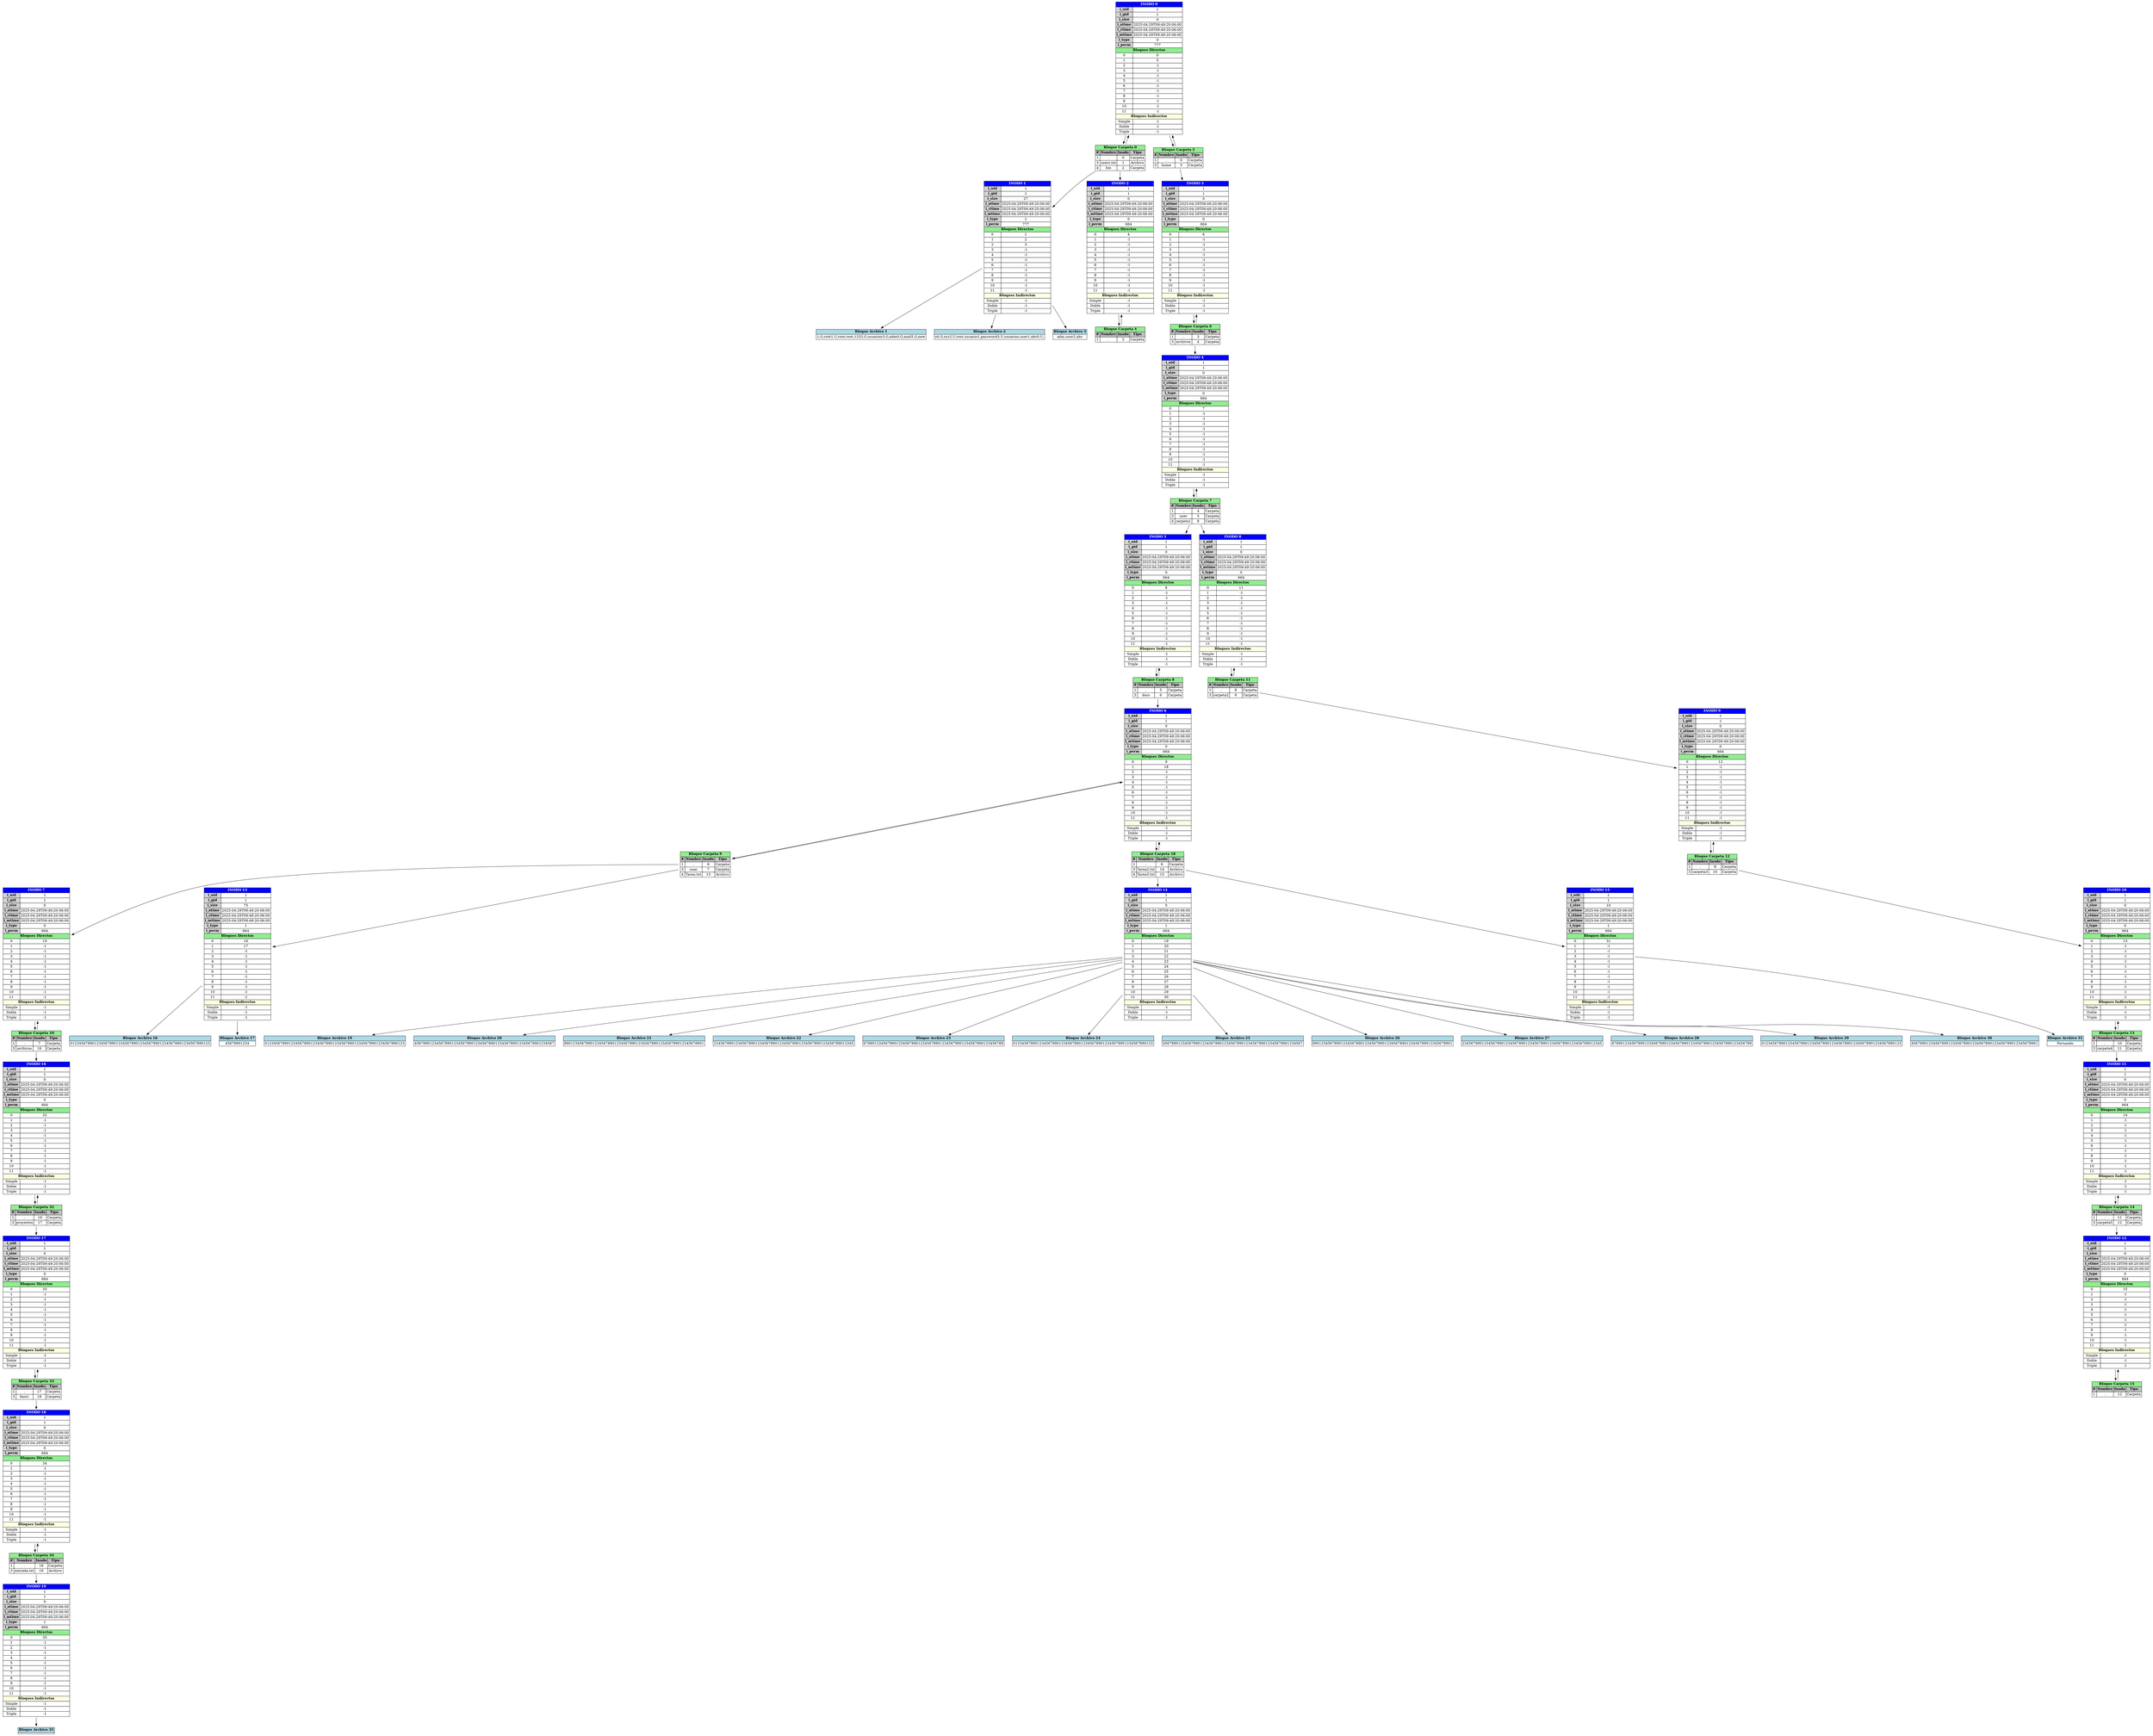 digraph G {
		rankdir=TB; // Top to bottom layout
		node [shape=plaintext]
	inode0 [label=<
		<table border="0" cellborder="1" cellspacing="0">
			<tr><td colspan="2" bgcolor="blue"><font color="white"><b>INODO 0</b></font></td></tr>
			<tr><td bgcolor="lightgray"><b>i_uid</b></td><td>1</td></tr>
			<tr><td bgcolor="lightgray"><b>i_gid</b></td><td>1</td></tr>
			<tr><td bgcolor="lightgray"><b>i_size</b></td><td>0</td></tr>
			<tr><td bgcolor="lightgray"><b>i_atime</b></td><td>2025-04-29T09:49:20-06:00</td></tr>
			<tr><td bgcolor="lightgray"><b>i_ctime</b></td><td>2025-04-29T09:49:20-06:00</td></tr>
			<tr><td bgcolor="lightgray"><b>i_mtime</b></td><td>2025-04-29T09:49:20-06:00</td></tr>
			<tr><td bgcolor="lightgray"><b>i_type</b></td><td>0</td></tr>
			<tr><td bgcolor="lightgray"><b>i_perm</b></td><td>777</td></tr>
			<tr><td colspan="2" bgcolor="lightgreen"><b>Bloques Directos</b></td></tr>
	<tr><td>0</td><td>0</td></tr><tr><td>1</td><td>5</td></tr><tr><td>2</td><td>-1</td></tr><tr><td>3</td><td>-1</td></tr><tr><td>4</td><td>-1</td></tr><tr><td>5</td><td>-1</td></tr><tr><td>6</td><td>-1</td></tr><tr><td>7</td><td>-1</td></tr><tr><td>8</td><td>-1</td></tr><tr><td>9</td><td>-1</td></tr><tr><td>10</td><td>-1</td></tr><tr><td>11</td><td>-1</td></tr>
			<tr><td colspan="2" bgcolor="lightyellow"><b>Bloques Indirectos</b></td></tr>
			<tr><td>Simple</td><td>-1</td></tr>
			<tr><td>Doble</td><td>-1</td></tr>
			<tr><td>Triple</td><td>-1</td></tr>
		</table>>];
	inode1 [label=<
		<table border="0" cellborder="1" cellspacing="0">
			<tr><td colspan="2" bgcolor="blue"><font color="white"><b>INODO 1</b></font></td></tr>
			<tr><td bgcolor="lightgray"><b>i_uid</b></td><td>1</td></tr>
			<tr><td bgcolor="lightgray"><b>i_gid</b></td><td>1</td></tr>
			<tr><td bgcolor="lightgray"><b>i_size</b></td><td>27</td></tr>
			<tr><td bgcolor="lightgray"><b>i_atime</b></td><td>2025-04-29T09:49:20-06:00</td></tr>
			<tr><td bgcolor="lightgray"><b>i_ctime</b></td><td>2025-04-29T09:49:20-06:00</td></tr>
			<tr><td bgcolor="lightgray"><b>i_mtime</b></td><td>2025-04-29T09:49:20-06:00</td></tr>
			<tr><td bgcolor="lightgray"><b>i_type</b></td><td>1</td></tr>
			<tr><td bgcolor="lightgray"><b>i_perm</b></td><td>777</td></tr>
			<tr><td colspan="2" bgcolor="lightgreen"><b>Bloques Directos</b></td></tr>
	<tr><td>0</td><td>1</td></tr><tr><td>1</td><td>2</td></tr><tr><td>2</td><td>3</td></tr><tr><td>3</td><td>-1</td></tr><tr><td>4</td><td>-1</td></tr><tr><td>5</td><td>-1</td></tr><tr><td>6</td><td>-1</td></tr><tr><td>7</td><td>-1</td></tr><tr><td>8</td><td>-1</td></tr><tr><td>9</td><td>-1</td></tr><tr><td>10</td><td>-1</td></tr><tr><td>11</td><td>-1</td></tr>
			<tr><td colspan="2" bgcolor="lightyellow"><b>Bloques Indirectos</b></td></tr>
			<tr><td>Simple</td><td>-1</td></tr>
			<tr><td>Doble</td><td>-1</td></tr>
			<tr><td>Triple</td><td>-1</td></tr>
		</table>>];
	block1 [label=<
				<table border="0" cellborder="1" cellspacing="0">
					<tr><td bgcolor="lightblue"><b>Bloque Archivo 1</b></td></tr>
					<tr><td>1,G,root
1,U,root,root,123
2,G,usuarios
3,G,adm
0,G,mail
5,G,new</td></tr>
				</table>>];
			block2 [label=<
				<table border="0" cellborder="1" cellspacing="0">
					<tr><td bgcolor="lightblue"><b>Bloque Archivo 2</b></td></tr>
					<tr><td>s
6,G,sys
2,U,root,usuario1,password
3,U,usuarios,user1,abc
0,U,</td></tr>
				</table>>];
			block3 [label=<
				<table border="0" cellborder="1" cellspacing="0">
					<tr><td bgcolor="lightblue"><b>Bloque Archivo 3</b></td></tr>
					<tr><td>adm,user2,abc
</td></tr>
				</table>>];
			inode2 [label=<
		<table border="0" cellborder="1" cellspacing="0">
			<tr><td colspan="2" bgcolor="blue"><font color="white"><b>INODO 2</b></font></td></tr>
			<tr><td bgcolor="lightgray"><b>i_uid</b></td><td>1</td></tr>
			<tr><td bgcolor="lightgray"><b>i_gid</b></td><td>1</td></tr>
			<tr><td bgcolor="lightgray"><b>i_size</b></td><td>0</td></tr>
			<tr><td bgcolor="lightgray"><b>i_atime</b></td><td>2025-04-29T09:49:20-06:00</td></tr>
			<tr><td bgcolor="lightgray"><b>i_ctime</b></td><td>2025-04-29T09:49:20-06:00</td></tr>
			<tr><td bgcolor="lightgray"><b>i_mtime</b></td><td>2025-04-29T09:49:20-06:00</td></tr>
			<tr><td bgcolor="lightgray"><b>i_type</b></td><td>0</td></tr>
			<tr><td bgcolor="lightgray"><b>i_perm</b></td><td>664</td></tr>
			<tr><td colspan="2" bgcolor="lightgreen"><b>Bloques Directos</b></td></tr>
	<tr><td>0</td><td>4</td></tr><tr><td>1</td><td>-1</td></tr><tr><td>2</td><td>-1</td></tr><tr><td>3</td><td>-1</td></tr><tr><td>4</td><td>-1</td></tr><tr><td>5</td><td>-1</td></tr><tr><td>6</td><td>-1</td></tr><tr><td>7</td><td>-1</td></tr><tr><td>8</td><td>-1</td></tr><tr><td>9</td><td>-1</td></tr><tr><td>10</td><td>-1</td></tr><tr><td>11</td><td>-1</td></tr>
			<tr><td colspan="2" bgcolor="lightyellow"><b>Bloques Indirectos</b></td></tr>
			<tr><td>Simple</td><td>-1</td></tr>
			<tr><td>Doble</td><td>-1</td></tr>
			<tr><td>Triple</td><td>-1</td></tr>
		</table>>];
	block4 [label=<
				<table border="0" cellborder="1" cellspacing="0">
					<tr><td colspan="4" bgcolor="lightgreen"><b>Bloque Carpeta 4</b></td></tr>
					<tr>
						<td bgcolor="gray"><b>#</b></td>
						<td bgcolor="gray"><b>Nombre</b></td>
						<td bgcolor="gray"><b>Inodo</b></td>
						<td bgcolor="gray"><b>Tipo</b></td>
					</tr>
				
					<tr>
						<td>1</td>
						<td>.</td>
						<td>2</td>
						<td>Carpeta</td>
					</tr></table>>];
inode3 [label=<
		<table border="0" cellborder="1" cellspacing="0">
			<tr><td colspan="2" bgcolor="blue"><font color="white"><b>INODO 3</b></font></td></tr>
			<tr><td bgcolor="lightgray"><b>i_uid</b></td><td>1</td></tr>
			<tr><td bgcolor="lightgray"><b>i_gid</b></td><td>1</td></tr>
			<tr><td bgcolor="lightgray"><b>i_size</b></td><td>0</td></tr>
			<tr><td bgcolor="lightgray"><b>i_atime</b></td><td>2025-04-29T09:49:20-06:00</td></tr>
			<tr><td bgcolor="lightgray"><b>i_ctime</b></td><td>2025-04-29T09:49:20-06:00</td></tr>
			<tr><td bgcolor="lightgray"><b>i_mtime</b></td><td>2025-04-29T09:49:20-06:00</td></tr>
			<tr><td bgcolor="lightgray"><b>i_type</b></td><td>0</td></tr>
			<tr><td bgcolor="lightgray"><b>i_perm</b></td><td>664</td></tr>
			<tr><td colspan="2" bgcolor="lightgreen"><b>Bloques Directos</b></td></tr>
	<tr><td>0</td><td>6</td></tr><tr><td>1</td><td>-1</td></tr><tr><td>2</td><td>-1</td></tr><tr><td>3</td><td>-1</td></tr><tr><td>4</td><td>-1</td></tr><tr><td>5</td><td>-1</td></tr><tr><td>6</td><td>-1</td></tr><tr><td>7</td><td>-1</td></tr><tr><td>8</td><td>-1</td></tr><tr><td>9</td><td>-1</td></tr><tr><td>10</td><td>-1</td></tr><tr><td>11</td><td>-1</td></tr>
			<tr><td colspan="2" bgcolor="lightyellow"><b>Bloques Indirectos</b></td></tr>
			<tr><td>Simple</td><td>-1</td></tr>
			<tr><td>Doble</td><td>-1</td></tr>
			<tr><td>Triple</td><td>-1</td></tr>
		</table>>];
	inode4 [label=<
		<table border="0" cellborder="1" cellspacing="0">
			<tr><td colspan="2" bgcolor="blue"><font color="white"><b>INODO 4</b></font></td></tr>
			<tr><td bgcolor="lightgray"><b>i_uid</b></td><td>1</td></tr>
			<tr><td bgcolor="lightgray"><b>i_gid</b></td><td>1</td></tr>
			<tr><td bgcolor="lightgray"><b>i_size</b></td><td>0</td></tr>
			<tr><td bgcolor="lightgray"><b>i_atime</b></td><td>2025-04-29T09:49:20-06:00</td></tr>
			<tr><td bgcolor="lightgray"><b>i_ctime</b></td><td>2025-04-29T09:49:20-06:00</td></tr>
			<tr><td bgcolor="lightgray"><b>i_mtime</b></td><td>2025-04-29T09:49:20-06:00</td></tr>
			<tr><td bgcolor="lightgray"><b>i_type</b></td><td>0</td></tr>
			<tr><td bgcolor="lightgray"><b>i_perm</b></td><td>664</td></tr>
			<tr><td colspan="2" bgcolor="lightgreen"><b>Bloques Directos</b></td></tr>
	<tr><td>0</td><td>7</td></tr><tr><td>1</td><td>-1</td></tr><tr><td>2</td><td>-1</td></tr><tr><td>3</td><td>-1</td></tr><tr><td>4</td><td>-1</td></tr><tr><td>5</td><td>-1</td></tr><tr><td>6</td><td>-1</td></tr><tr><td>7</td><td>-1</td></tr><tr><td>8</td><td>-1</td></tr><tr><td>9</td><td>-1</td></tr><tr><td>10</td><td>-1</td></tr><tr><td>11</td><td>-1</td></tr>
			<tr><td colspan="2" bgcolor="lightyellow"><b>Bloques Indirectos</b></td></tr>
			<tr><td>Simple</td><td>-1</td></tr>
			<tr><td>Doble</td><td>-1</td></tr>
			<tr><td>Triple</td><td>-1</td></tr>
		</table>>];
	inode5 [label=<
		<table border="0" cellborder="1" cellspacing="0">
			<tr><td colspan="2" bgcolor="blue"><font color="white"><b>INODO 5</b></font></td></tr>
			<tr><td bgcolor="lightgray"><b>i_uid</b></td><td>1</td></tr>
			<tr><td bgcolor="lightgray"><b>i_gid</b></td><td>1</td></tr>
			<tr><td bgcolor="lightgray"><b>i_size</b></td><td>0</td></tr>
			<tr><td bgcolor="lightgray"><b>i_atime</b></td><td>2025-04-29T09:49:20-06:00</td></tr>
			<tr><td bgcolor="lightgray"><b>i_ctime</b></td><td>2025-04-29T09:49:20-06:00</td></tr>
			<tr><td bgcolor="lightgray"><b>i_mtime</b></td><td>2025-04-29T09:49:20-06:00</td></tr>
			<tr><td bgcolor="lightgray"><b>i_type</b></td><td>0</td></tr>
			<tr><td bgcolor="lightgray"><b>i_perm</b></td><td>664</td></tr>
			<tr><td colspan="2" bgcolor="lightgreen"><b>Bloques Directos</b></td></tr>
	<tr><td>0</td><td>8</td></tr><tr><td>1</td><td>-1</td></tr><tr><td>2</td><td>-1</td></tr><tr><td>3</td><td>-1</td></tr><tr><td>4</td><td>-1</td></tr><tr><td>5</td><td>-1</td></tr><tr><td>6</td><td>-1</td></tr><tr><td>7</td><td>-1</td></tr><tr><td>8</td><td>-1</td></tr><tr><td>9</td><td>-1</td></tr><tr><td>10</td><td>-1</td></tr><tr><td>11</td><td>-1</td></tr>
			<tr><td colspan="2" bgcolor="lightyellow"><b>Bloques Indirectos</b></td></tr>
			<tr><td>Simple</td><td>-1</td></tr>
			<tr><td>Doble</td><td>-1</td></tr>
			<tr><td>Triple</td><td>-1</td></tr>
		</table>>];
	inode6 [label=<
		<table border="0" cellborder="1" cellspacing="0">
			<tr><td colspan="2" bgcolor="blue"><font color="white"><b>INODO 6</b></font></td></tr>
			<tr><td bgcolor="lightgray"><b>i_uid</b></td><td>1</td></tr>
			<tr><td bgcolor="lightgray"><b>i_gid</b></td><td>1</td></tr>
			<tr><td bgcolor="lightgray"><b>i_size</b></td><td>0</td></tr>
			<tr><td bgcolor="lightgray"><b>i_atime</b></td><td>2025-04-29T09:49:20-06:00</td></tr>
			<tr><td bgcolor="lightgray"><b>i_ctime</b></td><td>2025-04-29T09:49:20-06:00</td></tr>
			<tr><td bgcolor="lightgray"><b>i_mtime</b></td><td>2025-04-29T09:49:20-06:00</td></tr>
			<tr><td bgcolor="lightgray"><b>i_type</b></td><td>0</td></tr>
			<tr><td bgcolor="lightgray"><b>i_perm</b></td><td>664</td></tr>
			<tr><td colspan="2" bgcolor="lightgreen"><b>Bloques Directos</b></td></tr>
	<tr><td>0</td><td>9</td></tr><tr><td>1</td><td>18</td></tr><tr><td>2</td><td>-1</td></tr><tr><td>3</td><td>-1</td></tr><tr><td>4</td><td>-1</td></tr><tr><td>5</td><td>-1</td></tr><tr><td>6</td><td>-1</td></tr><tr><td>7</td><td>-1</td></tr><tr><td>8</td><td>-1</td></tr><tr><td>9</td><td>-1</td></tr><tr><td>10</td><td>-1</td></tr><tr><td>11</td><td>-1</td></tr>
			<tr><td colspan="2" bgcolor="lightyellow"><b>Bloques Indirectos</b></td></tr>
			<tr><td>Simple</td><td>-1</td></tr>
			<tr><td>Doble</td><td>-1</td></tr>
			<tr><td>Triple</td><td>-1</td></tr>
		</table>>];
	inode7 [label=<
		<table border="0" cellborder="1" cellspacing="0">
			<tr><td colspan="2" bgcolor="blue"><font color="white"><b>INODO 7</b></font></td></tr>
			<tr><td bgcolor="lightgray"><b>i_uid</b></td><td>1</td></tr>
			<tr><td bgcolor="lightgray"><b>i_gid</b></td><td>1</td></tr>
			<tr><td bgcolor="lightgray"><b>i_size</b></td><td>0</td></tr>
			<tr><td bgcolor="lightgray"><b>i_atime</b></td><td>2025-04-29T09:49:20-06:00</td></tr>
			<tr><td bgcolor="lightgray"><b>i_ctime</b></td><td>2025-04-29T09:49:20-06:00</td></tr>
			<tr><td bgcolor="lightgray"><b>i_mtime</b></td><td>2025-04-29T09:49:20-06:00</td></tr>
			<tr><td bgcolor="lightgray"><b>i_type</b></td><td>0</td></tr>
			<tr><td bgcolor="lightgray"><b>i_perm</b></td><td>664</td></tr>
			<tr><td colspan="2" bgcolor="lightgreen"><b>Bloques Directos</b></td></tr>
	<tr><td>0</td><td>10</td></tr><tr><td>1</td><td>-1</td></tr><tr><td>2</td><td>-1</td></tr><tr><td>3</td><td>-1</td></tr><tr><td>4</td><td>-1</td></tr><tr><td>5</td><td>-1</td></tr><tr><td>6</td><td>-1</td></tr><tr><td>7</td><td>-1</td></tr><tr><td>8</td><td>-1</td></tr><tr><td>9</td><td>-1</td></tr><tr><td>10</td><td>-1</td></tr><tr><td>11</td><td>-1</td></tr>
			<tr><td colspan="2" bgcolor="lightyellow"><b>Bloques Indirectos</b></td></tr>
			<tr><td>Simple</td><td>-1</td></tr>
			<tr><td>Doble</td><td>-1</td></tr>
			<tr><td>Triple</td><td>-1</td></tr>
		</table>>];
	inode16 [label=<
		<table border="0" cellborder="1" cellspacing="0">
			<tr><td colspan="2" bgcolor="blue"><font color="white"><b>INODO 16</b></font></td></tr>
			<tr><td bgcolor="lightgray"><b>i_uid</b></td><td>1</td></tr>
			<tr><td bgcolor="lightgray"><b>i_gid</b></td><td>1</td></tr>
			<tr><td bgcolor="lightgray"><b>i_size</b></td><td>0</td></tr>
			<tr><td bgcolor="lightgray"><b>i_atime</b></td><td>2025-04-29T09:49:20-06:00</td></tr>
			<tr><td bgcolor="lightgray"><b>i_ctime</b></td><td>2025-04-29T09:49:20-06:00</td></tr>
			<tr><td bgcolor="lightgray"><b>i_mtime</b></td><td>2025-04-29T09:49:20-06:00</td></tr>
			<tr><td bgcolor="lightgray"><b>i_type</b></td><td>0</td></tr>
			<tr><td bgcolor="lightgray"><b>i_perm</b></td><td>664</td></tr>
			<tr><td colspan="2" bgcolor="lightgreen"><b>Bloques Directos</b></td></tr>
	<tr><td>0</td><td>32</td></tr><tr><td>1</td><td>-1</td></tr><tr><td>2</td><td>-1</td></tr><tr><td>3</td><td>-1</td></tr><tr><td>4</td><td>-1</td></tr><tr><td>5</td><td>-1</td></tr><tr><td>6</td><td>-1</td></tr><tr><td>7</td><td>-1</td></tr><tr><td>8</td><td>-1</td></tr><tr><td>9</td><td>-1</td></tr><tr><td>10</td><td>-1</td></tr><tr><td>11</td><td>-1</td></tr>
			<tr><td colspan="2" bgcolor="lightyellow"><b>Bloques Indirectos</b></td></tr>
			<tr><td>Simple</td><td>-1</td></tr>
			<tr><td>Doble</td><td>-1</td></tr>
			<tr><td>Triple</td><td>-1</td></tr>
		</table>>];
	inode17 [label=<
		<table border="0" cellborder="1" cellspacing="0">
			<tr><td colspan="2" bgcolor="blue"><font color="white"><b>INODO 17</b></font></td></tr>
			<tr><td bgcolor="lightgray"><b>i_uid</b></td><td>1</td></tr>
			<tr><td bgcolor="lightgray"><b>i_gid</b></td><td>1</td></tr>
			<tr><td bgcolor="lightgray"><b>i_size</b></td><td>0</td></tr>
			<tr><td bgcolor="lightgray"><b>i_atime</b></td><td>2025-04-29T09:49:20-06:00</td></tr>
			<tr><td bgcolor="lightgray"><b>i_ctime</b></td><td>2025-04-29T09:49:20-06:00</td></tr>
			<tr><td bgcolor="lightgray"><b>i_mtime</b></td><td>2025-04-29T09:49:20-06:00</td></tr>
			<tr><td bgcolor="lightgray"><b>i_type</b></td><td>0</td></tr>
			<tr><td bgcolor="lightgray"><b>i_perm</b></td><td>664</td></tr>
			<tr><td colspan="2" bgcolor="lightgreen"><b>Bloques Directos</b></td></tr>
	<tr><td>0</td><td>33</td></tr><tr><td>1</td><td>-1</td></tr><tr><td>2</td><td>-1</td></tr><tr><td>3</td><td>-1</td></tr><tr><td>4</td><td>-1</td></tr><tr><td>5</td><td>-1</td></tr><tr><td>6</td><td>-1</td></tr><tr><td>7</td><td>-1</td></tr><tr><td>8</td><td>-1</td></tr><tr><td>9</td><td>-1</td></tr><tr><td>10</td><td>-1</td></tr><tr><td>11</td><td>-1</td></tr>
			<tr><td colspan="2" bgcolor="lightyellow"><b>Bloques Indirectos</b></td></tr>
			<tr><td>Simple</td><td>-1</td></tr>
			<tr><td>Doble</td><td>-1</td></tr>
			<tr><td>Triple</td><td>-1</td></tr>
		</table>>];
	inode18 [label=<
		<table border="0" cellborder="1" cellspacing="0">
			<tr><td colspan="2" bgcolor="blue"><font color="white"><b>INODO 18</b></font></td></tr>
			<tr><td bgcolor="lightgray"><b>i_uid</b></td><td>1</td></tr>
			<tr><td bgcolor="lightgray"><b>i_gid</b></td><td>1</td></tr>
			<tr><td bgcolor="lightgray"><b>i_size</b></td><td>0</td></tr>
			<tr><td bgcolor="lightgray"><b>i_atime</b></td><td>2025-04-29T09:49:20-06:00</td></tr>
			<tr><td bgcolor="lightgray"><b>i_ctime</b></td><td>2025-04-29T09:49:20-06:00</td></tr>
			<tr><td bgcolor="lightgray"><b>i_mtime</b></td><td>2025-04-29T09:49:20-06:00</td></tr>
			<tr><td bgcolor="lightgray"><b>i_type</b></td><td>0</td></tr>
			<tr><td bgcolor="lightgray"><b>i_perm</b></td><td>664</td></tr>
			<tr><td colspan="2" bgcolor="lightgreen"><b>Bloques Directos</b></td></tr>
	<tr><td>0</td><td>34</td></tr><tr><td>1</td><td>-1</td></tr><tr><td>2</td><td>-1</td></tr><tr><td>3</td><td>-1</td></tr><tr><td>4</td><td>-1</td></tr><tr><td>5</td><td>-1</td></tr><tr><td>6</td><td>-1</td></tr><tr><td>7</td><td>-1</td></tr><tr><td>8</td><td>-1</td></tr><tr><td>9</td><td>-1</td></tr><tr><td>10</td><td>-1</td></tr><tr><td>11</td><td>-1</td></tr>
			<tr><td colspan="2" bgcolor="lightyellow"><b>Bloques Indirectos</b></td></tr>
			<tr><td>Simple</td><td>-1</td></tr>
			<tr><td>Doble</td><td>-1</td></tr>
			<tr><td>Triple</td><td>-1</td></tr>
		</table>>];
	inode19 [label=<
		<table border="0" cellborder="1" cellspacing="0">
			<tr><td colspan="2" bgcolor="blue"><font color="white"><b>INODO 19</b></font></td></tr>
			<tr><td bgcolor="lightgray"><b>i_uid</b></td><td>1</td></tr>
			<tr><td bgcolor="lightgray"><b>i_gid</b></td><td>1</td></tr>
			<tr><td bgcolor="lightgray"><b>i_size</b></td><td>0</td></tr>
			<tr><td bgcolor="lightgray"><b>i_atime</b></td><td>2025-04-29T09:49:20-06:00</td></tr>
			<tr><td bgcolor="lightgray"><b>i_ctime</b></td><td>2025-04-29T09:49:20-06:00</td></tr>
			<tr><td bgcolor="lightgray"><b>i_mtime</b></td><td>2025-04-29T09:49:20-06:00</td></tr>
			<tr><td bgcolor="lightgray"><b>i_type</b></td><td>1</td></tr>
			<tr><td bgcolor="lightgray"><b>i_perm</b></td><td>664</td></tr>
			<tr><td colspan="2" bgcolor="lightgreen"><b>Bloques Directos</b></td></tr>
	<tr><td>0</td><td>35</td></tr><tr><td>1</td><td>-1</td></tr><tr><td>2</td><td>-1</td></tr><tr><td>3</td><td>-1</td></tr><tr><td>4</td><td>-1</td></tr><tr><td>5</td><td>-1</td></tr><tr><td>6</td><td>-1</td></tr><tr><td>7</td><td>-1</td></tr><tr><td>8</td><td>-1</td></tr><tr><td>9</td><td>-1</td></tr><tr><td>10</td><td>-1</td></tr><tr><td>11</td><td>-1</td></tr>
			<tr><td colspan="2" bgcolor="lightyellow"><b>Bloques Indirectos</b></td></tr>
			<tr><td>Simple</td><td>-1</td></tr>
			<tr><td>Doble</td><td>-1</td></tr>
			<tr><td>Triple</td><td>-1</td></tr>
		</table>>];
	block35 [label=<
				<table border="0" cellborder="1" cellspacing="0">
					<tr><td bgcolor="lightblue"><b>Bloque Archivo 35</b></td></tr>
					<tr><td></td></tr>
				</table>>];
			block34 [label=<
				<table border="0" cellborder="1" cellspacing="0">
					<tr><td colspan="4" bgcolor="lightgreen"><b>Bloque Carpeta 34</b></td></tr>
					<tr>
						<td bgcolor="gray"><b>#</b></td>
						<td bgcolor="gray"><b>Nombre</b></td>
						<td bgcolor="gray"><b>Inodo</b></td>
						<td bgcolor="gray"><b>Tipo</b></td>
					</tr>
				
					<tr>
						<td>1</td>
						<td>.</td>
						<td>18</td>
						<td>Carpeta</td>
					</tr>
					<tr>
						<td>3</td>
						<td>entrada.txt</td>
						<td>19</td>
						<td>Archivo</td>
					</tr></table>>];
inode19 -> block35 [color=black];
block33 [label=<
				<table border="0" cellborder="1" cellspacing="0">
					<tr><td colspan="4" bgcolor="lightgreen"><b>Bloque Carpeta 33</b></td></tr>
					<tr>
						<td bgcolor="gray"><b>#</b></td>
						<td bgcolor="gray"><b>Nombre</b></td>
						<td bgcolor="gray"><b>Inodo</b></td>
						<td bgcolor="gray"><b>Tipo</b></td>
					</tr>
				
					<tr>
						<td>1</td>
						<td>.</td>
						<td>17</td>
						<td>Carpeta</td>
					</tr>
					<tr>
						<td>3</td>
						<td>fase1</td>
						<td>18</td>
						<td>Carpeta</td>
					</tr></table>>];
block34 -> inode18 [color=black];
block34 -> inode19 [color=black];
inode18 -> block34 [color=black];
block32 [label=<
				<table border="0" cellborder="1" cellspacing="0">
					<tr><td colspan="4" bgcolor="lightgreen"><b>Bloque Carpeta 32</b></td></tr>
					<tr>
						<td bgcolor="gray"><b>#</b></td>
						<td bgcolor="gray"><b>Nombre</b></td>
						<td bgcolor="gray"><b>Inodo</b></td>
						<td bgcolor="gray"><b>Tipo</b></td>
					</tr>
				
					<tr>
						<td>1</td>
						<td>.</td>
						<td>16</td>
						<td>Carpeta</td>
					</tr>
					<tr>
						<td>3</td>
						<td>proyectos</td>
						<td>17</td>
						<td>Carpeta</td>
					</tr></table>>];
block33 -> inode17 [color=black];
block33 -> inode18 [color=black];
inode17 -> block33 [color=black];
block10 [label=<
				<table border="0" cellborder="1" cellspacing="0">
					<tr><td colspan="4" bgcolor="lightgreen"><b>Bloque Carpeta 10</b></td></tr>
					<tr>
						<td bgcolor="gray"><b>#</b></td>
						<td bgcolor="gray"><b>Nombre</b></td>
						<td bgcolor="gray"><b>Inodo</b></td>
						<td bgcolor="gray"><b>Tipo</b></td>
					</tr>
				
					<tr>
						<td>1</td>
						<td>.</td>
						<td>7</td>
						<td>Carpeta</td>
					</tr>
					<tr>
						<td>3</td>
						<td>archivos</td>
						<td>16</td>
						<td>Carpeta</td>
					</tr></table>>];
block32 -> inode16 [color=black];
block32 -> inode17 [color=black];
inode16 -> block32 [color=black];
inode13 [label=<
		<table border="0" cellborder="1" cellspacing="0">
			<tr><td colspan="2" bgcolor="blue"><font color="white"><b>INODO 13</b></font></td></tr>
			<tr><td bgcolor="lightgray"><b>i_uid</b></td><td>1</td></tr>
			<tr><td bgcolor="lightgray"><b>i_gid</b></td><td>1</td></tr>
			<tr><td bgcolor="lightgray"><b>i_size</b></td><td>75</td></tr>
			<tr><td bgcolor="lightgray"><b>i_atime</b></td><td>2025-04-29T09:49:20-06:00</td></tr>
			<tr><td bgcolor="lightgray"><b>i_ctime</b></td><td>2025-04-29T09:49:20-06:00</td></tr>
			<tr><td bgcolor="lightgray"><b>i_mtime</b></td><td>2025-04-29T09:49:20-06:00</td></tr>
			<tr><td bgcolor="lightgray"><b>i_type</b></td><td>1</td></tr>
			<tr><td bgcolor="lightgray"><b>i_perm</b></td><td>664</td></tr>
			<tr><td colspan="2" bgcolor="lightgreen"><b>Bloques Directos</b></td></tr>
	<tr><td>0</td><td>16</td></tr><tr><td>1</td><td>17</td></tr><tr><td>2</td><td>-1</td></tr><tr><td>3</td><td>-1</td></tr><tr><td>4</td><td>-1</td></tr><tr><td>5</td><td>-1</td></tr><tr><td>6</td><td>-1</td></tr><tr><td>7</td><td>-1</td></tr><tr><td>8</td><td>-1</td></tr><tr><td>9</td><td>-1</td></tr><tr><td>10</td><td>-1</td></tr><tr><td>11</td><td>-1</td></tr>
			<tr><td colspan="2" bgcolor="lightyellow"><b>Bloques Indirectos</b></td></tr>
			<tr><td>Simple</td><td>-1</td></tr>
			<tr><td>Doble</td><td>-1</td></tr>
			<tr><td>Triple</td><td>-1</td></tr>
		</table>>];
	block16 [label=<
				<table border="0" cellborder="1" cellspacing="0">
					<tr><td bgcolor="lightblue"><b>Bloque Archivo 16</b></td></tr>
					<tr><td>0123456789012345678901234567890123456789012345678901234567890123</td></tr>
				</table>>];
			block17 [label=<
				<table border="0" cellborder="1" cellspacing="0">
					<tr><td bgcolor="lightblue"><b>Bloque Archivo 17</b></td></tr>
					<tr><td>45678901234</td></tr>
				</table>>];
			inode14 [label=<
		<table border="0" cellborder="1" cellspacing="0">
			<tr><td colspan="2" bgcolor="blue"><font color="white"><b>INODO 14</b></font></td></tr>
			<tr><td bgcolor="lightgray"><b>i_uid</b></td><td>1</td></tr>
			<tr><td bgcolor="lightgray"><b>i_gid</b></td><td>1</td></tr>
			<tr><td bgcolor="lightgray"><b>i_size</b></td><td>0</td></tr>
			<tr><td bgcolor="lightgray"><b>i_atime</b></td><td>2025-04-29T09:49:20-06:00</td></tr>
			<tr><td bgcolor="lightgray"><b>i_ctime</b></td><td>2025-04-29T09:49:20-06:00</td></tr>
			<tr><td bgcolor="lightgray"><b>i_mtime</b></td><td>2025-04-29T09:49:20-06:00</td></tr>
			<tr><td bgcolor="lightgray"><b>i_type</b></td><td>1</td></tr>
			<tr><td bgcolor="lightgray"><b>i_perm</b></td><td>664</td></tr>
			<tr><td colspan="2" bgcolor="lightgreen"><b>Bloques Directos</b></td></tr>
	<tr><td>0</td><td>19</td></tr><tr><td>1</td><td>20</td></tr><tr><td>2</td><td>21</td></tr><tr><td>3</td><td>22</td></tr><tr><td>4</td><td>23</td></tr><tr><td>5</td><td>24</td></tr><tr><td>6</td><td>25</td></tr><tr><td>7</td><td>26</td></tr><tr><td>8</td><td>27</td></tr><tr><td>9</td><td>28</td></tr><tr><td>10</td><td>29</td></tr><tr><td>11</td><td>30</td></tr>
			<tr><td colspan="2" bgcolor="lightyellow"><b>Bloques Indirectos</b></td></tr>
			<tr><td>Simple</td><td>-1</td></tr>
			<tr><td>Doble</td><td>-1</td></tr>
			<tr><td>Triple</td><td>-1</td></tr>
		</table>>];
	block19 [label=<
				<table border="0" cellborder="1" cellspacing="0">
					<tr><td bgcolor="lightblue"><b>Bloque Archivo 19</b></td></tr>
					<tr><td>0123456789012345678901234567890123456789012345678901234567890123</td></tr>
				</table>>];
			block20 [label=<
				<table border="0" cellborder="1" cellspacing="0">
					<tr><td bgcolor="lightblue"><b>Bloque Archivo 20</b></td></tr>
					<tr><td>4567890123456789012345678901234567890123456789012345678901234567</td></tr>
				</table>>];
			block21 [label=<
				<table border="0" cellborder="1" cellspacing="0">
					<tr><td bgcolor="lightblue"><b>Bloque Archivo 21</b></td></tr>
					<tr><td>8901234567890123456789012345678901234567890123456789012345678901</td></tr>
				</table>>];
			block22 [label=<
				<table border="0" cellborder="1" cellspacing="0">
					<tr><td bgcolor="lightblue"><b>Bloque Archivo 22</b></td></tr>
					<tr><td>2345678901234567890123456789012345678901234567890123456789012345</td></tr>
				</table>>];
			block23 [label=<
				<table border="0" cellborder="1" cellspacing="0">
					<tr><td bgcolor="lightblue"><b>Bloque Archivo 23</b></td></tr>
					<tr><td>6789012345678901234567890123456789012345678901234567890123456789</td></tr>
				</table>>];
			block24 [label=<
				<table border="0" cellborder="1" cellspacing="0">
					<tr><td bgcolor="lightblue"><b>Bloque Archivo 24</b></td></tr>
					<tr><td>0123456789012345678901234567890123456789012345678901234567890123</td></tr>
				</table>>];
			block25 [label=<
				<table border="0" cellborder="1" cellspacing="0">
					<tr><td bgcolor="lightblue"><b>Bloque Archivo 25</b></td></tr>
					<tr><td>4567890123456789012345678901234567890123456789012345678901234567</td></tr>
				</table>>];
			block26 [label=<
				<table border="0" cellborder="1" cellspacing="0">
					<tr><td bgcolor="lightblue"><b>Bloque Archivo 26</b></td></tr>
					<tr><td>8901234567890123456789012345678901234567890123456789012345678901</td></tr>
				</table>>];
			block27 [label=<
				<table border="0" cellborder="1" cellspacing="0">
					<tr><td bgcolor="lightblue"><b>Bloque Archivo 27</b></td></tr>
					<tr><td>2345678901234567890123456789012345678901234567890123456789012345</td></tr>
				</table>>];
			block28 [label=<
				<table border="0" cellborder="1" cellspacing="0">
					<tr><td bgcolor="lightblue"><b>Bloque Archivo 28</b></td></tr>
					<tr><td>6789012345678901234567890123456789012345678901234567890123456789</td></tr>
				</table>>];
			block29 [label=<
				<table border="0" cellborder="1" cellspacing="0">
					<tr><td bgcolor="lightblue"><b>Bloque Archivo 29</b></td></tr>
					<tr><td>0123456789012345678901234567890123456789012345678901234567890123</td></tr>
				</table>>];
			block30 [label=<
				<table border="0" cellborder="1" cellspacing="0">
					<tr><td bgcolor="lightblue"><b>Bloque Archivo 30</b></td></tr>
					<tr><td>4567890123456789012345678901234567890123456789012345678901</td></tr>
				</table>>];
			inode15 [label=<
		<table border="0" cellborder="1" cellspacing="0">
			<tr><td colspan="2" bgcolor="blue"><font color="white"><b>INODO 15</b></font></td></tr>
			<tr><td bgcolor="lightgray"><b>i_uid</b></td><td>1</td></tr>
			<tr><td bgcolor="lightgray"><b>i_gid</b></td><td>1</td></tr>
			<tr><td bgcolor="lightgray"><b>i_size</b></td><td>10</td></tr>
			<tr><td bgcolor="lightgray"><b>i_atime</b></td><td>2025-04-29T09:49:20-06:00</td></tr>
			<tr><td bgcolor="lightgray"><b>i_ctime</b></td><td>2025-04-29T09:49:20-06:00</td></tr>
			<tr><td bgcolor="lightgray"><b>i_mtime</b></td><td>2025-04-29T09:49:20-06:00</td></tr>
			<tr><td bgcolor="lightgray"><b>i_type</b></td><td>1</td></tr>
			<tr><td bgcolor="lightgray"><b>i_perm</b></td><td>664</td></tr>
			<tr><td colspan="2" bgcolor="lightgreen"><b>Bloques Directos</b></td></tr>
	<tr><td>0</td><td>31</td></tr><tr><td>1</td><td>-1</td></tr><tr><td>2</td><td>-1</td></tr><tr><td>3</td><td>-1</td></tr><tr><td>4</td><td>-1</td></tr><tr><td>5</td><td>-1</td></tr><tr><td>6</td><td>-1</td></tr><tr><td>7</td><td>-1</td></tr><tr><td>8</td><td>-1</td></tr><tr><td>9</td><td>-1</td></tr><tr><td>10</td><td>-1</td></tr><tr><td>11</td><td>-1</td></tr>
			<tr><td colspan="2" bgcolor="lightyellow"><b>Bloques Indirectos</b></td></tr>
			<tr><td>Simple</td><td>-1</td></tr>
			<tr><td>Doble</td><td>-1</td></tr>
			<tr><td>Triple</td><td>-1</td></tr>
		</table>>];
	block31 [label=<
				<table border="0" cellborder="1" cellspacing="0">
					<tr><td bgcolor="lightblue"><b>Bloque Archivo 31</b></td></tr>
					<tr><td>Fernando</td></tr>
				</table>>];
			block9 [label=<
				<table border="0" cellborder="1" cellspacing="0">
					<tr><td colspan="4" bgcolor="lightgreen"><b>Bloque Carpeta 9</b></td></tr>
					<tr>
						<td bgcolor="gray"><b>#</b></td>
						<td bgcolor="gray"><b>Nombre</b></td>
						<td bgcolor="gray"><b>Inodo</b></td>
						<td bgcolor="gray"><b>Tipo</b></td>
					</tr>
				
					<tr>
						<td>1</td>
						<td>.</td>
						<td>6</td>
						<td>Carpeta</td>
					</tr>
					<tr>
						<td>3</td>
						<td>usac</td>
						<td>7</td>
						<td>Carpeta</td>
					</tr>
					<tr>
						<td>4</td>
						<td>Tarea.txt</td>
						<td>13</td>
						<td>Archivo</td>
					</tr></table>>];
block18 [label=<
				<table border="0" cellborder="1" cellspacing="0">
					<tr><td colspan="4" bgcolor="lightgreen"><b>Bloque Carpeta 18</b></td></tr>
					<tr>
						<td bgcolor="gray"><b>#</b></td>
						<td bgcolor="gray"><b>Nombre</b></td>
						<td bgcolor="gray"><b>Inodo</b></td>
						<td bgcolor="gray"><b>Tipo</b></td>
					</tr>
				
					<tr>
						<td>1</td>
						<td>.</td>
						<td>6</td>
						<td>Carpeta</td>
					</tr>
					<tr>
						<td>3</td>
						<td>Tarea2.txt</td>
						<td>14</td>
						<td>Archivo</td>
					</tr>
					<tr>
						<td>4</td>
						<td>Tarea3.txt</td>
						<td>15</td>
						<td>Archivo</td>
					</tr></table>>];
block10 -> inode7 [color=black];
block10 -> inode16 [color=black];
inode7 -> block10 [color=black];
inode13 -> block16 [color=black];
inode13 -> block17 [color=black];
inode14 -> block19 [color=black];
inode14 -> block20 [color=black];
inode14 -> block21 [color=black];
inode14 -> block22 [color=black];
inode14 -> block23 [color=black];
inode14 -> block24 [color=black];
inode14 -> block25 [color=black];
inode14 -> block26 [color=black];
inode14 -> block27 [color=black];
inode14 -> block28 [color=black];
inode14 -> block29 [color=black];
inode14 -> block30 [color=black];
inode15 -> block31 [color=black];
block8 [label=<
				<table border="0" cellborder="1" cellspacing="0">
					<tr><td colspan="4" bgcolor="lightgreen"><b>Bloque Carpeta 8</b></td></tr>
					<tr>
						<td bgcolor="gray"><b>#</b></td>
						<td bgcolor="gray"><b>Nombre</b></td>
						<td bgcolor="gray"><b>Inodo</b></td>
						<td bgcolor="gray"><b>Tipo</b></td>
					</tr>
				
					<tr>
						<td>1</td>
						<td>.</td>
						<td>5</td>
						<td>Carpeta</td>
					</tr>
					<tr>
						<td>3</td>
						<td>docs</td>
						<td>6</td>
						<td>Carpeta</td>
					</tr></table>>];
block9 -> inode6 [color=black];
block9 -> inode7 [color=black];
block9 -> inode13 [color=black];
inode6 -> block9 [color=black];
block18 -> inode6 [color=black];
block18 -> inode14 [color=black];
block18 -> inode15 [color=black];
inode6 -> block18 [color=black];
inode8 [label=<
		<table border="0" cellborder="1" cellspacing="0">
			<tr><td colspan="2" bgcolor="blue"><font color="white"><b>INODO 8</b></font></td></tr>
			<tr><td bgcolor="lightgray"><b>i_uid</b></td><td>1</td></tr>
			<tr><td bgcolor="lightgray"><b>i_gid</b></td><td>1</td></tr>
			<tr><td bgcolor="lightgray"><b>i_size</b></td><td>0</td></tr>
			<tr><td bgcolor="lightgray"><b>i_atime</b></td><td>2025-04-29T09:49:20-06:00</td></tr>
			<tr><td bgcolor="lightgray"><b>i_ctime</b></td><td>2025-04-29T09:49:20-06:00</td></tr>
			<tr><td bgcolor="lightgray"><b>i_mtime</b></td><td>2025-04-29T09:49:20-06:00</td></tr>
			<tr><td bgcolor="lightgray"><b>i_type</b></td><td>0</td></tr>
			<tr><td bgcolor="lightgray"><b>i_perm</b></td><td>664</td></tr>
			<tr><td colspan="2" bgcolor="lightgreen"><b>Bloques Directos</b></td></tr>
	<tr><td>0</td><td>11</td></tr><tr><td>1</td><td>-1</td></tr><tr><td>2</td><td>-1</td></tr><tr><td>3</td><td>-1</td></tr><tr><td>4</td><td>-1</td></tr><tr><td>5</td><td>-1</td></tr><tr><td>6</td><td>-1</td></tr><tr><td>7</td><td>-1</td></tr><tr><td>8</td><td>-1</td></tr><tr><td>9</td><td>-1</td></tr><tr><td>10</td><td>-1</td></tr><tr><td>11</td><td>-1</td></tr>
			<tr><td colspan="2" bgcolor="lightyellow"><b>Bloques Indirectos</b></td></tr>
			<tr><td>Simple</td><td>-1</td></tr>
			<tr><td>Doble</td><td>-1</td></tr>
			<tr><td>Triple</td><td>-1</td></tr>
		</table>>];
	inode9 [label=<
		<table border="0" cellborder="1" cellspacing="0">
			<tr><td colspan="2" bgcolor="blue"><font color="white"><b>INODO 9</b></font></td></tr>
			<tr><td bgcolor="lightgray"><b>i_uid</b></td><td>1</td></tr>
			<tr><td bgcolor="lightgray"><b>i_gid</b></td><td>1</td></tr>
			<tr><td bgcolor="lightgray"><b>i_size</b></td><td>0</td></tr>
			<tr><td bgcolor="lightgray"><b>i_atime</b></td><td>2025-04-29T09:49:20-06:00</td></tr>
			<tr><td bgcolor="lightgray"><b>i_ctime</b></td><td>2025-04-29T09:49:20-06:00</td></tr>
			<tr><td bgcolor="lightgray"><b>i_mtime</b></td><td>2025-04-29T09:49:20-06:00</td></tr>
			<tr><td bgcolor="lightgray"><b>i_type</b></td><td>0</td></tr>
			<tr><td bgcolor="lightgray"><b>i_perm</b></td><td>664</td></tr>
			<tr><td colspan="2" bgcolor="lightgreen"><b>Bloques Directos</b></td></tr>
	<tr><td>0</td><td>12</td></tr><tr><td>1</td><td>-1</td></tr><tr><td>2</td><td>-1</td></tr><tr><td>3</td><td>-1</td></tr><tr><td>4</td><td>-1</td></tr><tr><td>5</td><td>-1</td></tr><tr><td>6</td><td>-1</td></tr><tr><td>7</td><td>-1</td></tr><tr><td>8</td><td>-1</td></tr><tr><td>9</td><td>-1</td></tr><tr><td>10</td><td>-1</td></tr><tr><td>11</td><td>-1</td></tr>
			<tr><td colspan="2" bgcolor="lightyellow"><b>Bloques Indirectos</b></td></tr>
			<tr><td>Simple</td><td>-1</td></tr>
			<tr><td>Doble</td><td>-1</td></tr>
			<tr><td>Triple</td><td>-1</td></tr>
		</table>>];
	inode10 [label=<
		<table border="0" cellborder="1" cellspacing="0">
			<tr><td colspan="2" bgcolor="blue"><font color="white"><b>INODO 10</b></font></td></tr>
			<tr><td bgcolor="lightgray"><b>i_uid</b></td><td>1</td></tr>
			<tr><td bgcolor="lightgray"><b>i_gid</b></td><td>1</td></tr>
			<tr><td bgcolor="lightgray"><b>i_size</b></td><td>0</td></tr>
			<tr><td bgcolor="lightgray"><b>i_atime</b></td><td>2025-04-29T09:49:20-06:00</td></tr>
			<tr><td bgcolor="lightgray"><b>i_ctime</b></td><td>2025-04-29T09:49:20-06:00</td></tr>
			<tr><td bgcolor="lightgray"><b>i_mtime</b></td><td>2025-04-29T09:49:20-06:00</td></tr>
			<tr><td bgcolor="lightgray"><b>i_type</b></td><td>0</td></tr>
			<tr><td bgcolor="lightgray"><b>i_perm</b></td><td>664</td></tr>
			<tr><td colspan="2" bgcolor="lightgreen"><b>Bloques Directos</b></td></tr>
	<tr><td>0</td><td>13</td></tr><tr><td>1</td><td>-1</td></tr><tr><td>2</td><td>-1</td></tr><tr><td>3</td><td>-1</td></tr><tr><td>4</td><td>-1</td></tr><tr><td>5</td><td>-1</td></tr><tr><td>6</td><td>-1</td></tr><tr><td>7</td><td>-1</td></tr><tr><td>8</td><td>-1</td></tr><tr><td>9</td><td>-1</td></tr><tr><td>10</td><td>-1</td></tr><tr><td>11</td><td>-1</td></tr>
			<tr><td colspan="2" bgcolor="lightyellow"><b>Bloques Indirectos</b></td></tr>
			<tr><td>Simple</td><td>-1</td></tr>
			<tr><td>Doble</td><td>-1</td></tr>
			<tr><td>Triple</td><td>-1</td></tr>
		</table>>];
	inode11 [label=<
		<table border="0" cellborder="1" cellspacing="0">
			<tr><td colspan="2" bgcolor="blue"><font color="white"><b>INODO 11</b></font></td></tr>
			<tr><td bgcolor="lightgray"><b>i_uid</b></td><td>1</td></tr>
			<tr><td bgcolor="lightgray"><b>i_gid</b></td><td>1</td></tr>
			<tr><td bgcolor="lightgray"><b>i_size</b></td><td>0</td></tr>
			<tr><td bgcolor="lightgray"><b>i_atime</b></td><td>2025-04-29T09:49:20-06:00</td></tr>
			<tr><td bgcolor="lightgray"><b>i_ctime</b></td><td>2025-04-29T09:49:20-06:00</td></tr>
			<tr><td bgcolor="lightgray"><b>i_mtime</b></td><td>2025-04-29T09:49:20-06:00</td></tr>
			<tr><td bgcolor="lightgray"><b>i_type</b></td><td>0</td></tr>
			<tr><td bgcolor="lightgray"><b>i_perm</b></td><td>664</td></tr>
			<tr><td colspan="2" bgcolor="lightgreen"><b>Bloques Directos</b></td></tr>
	<tr><td>0</td><td>14</td></tr><tr><td>1</td><td>-1</td></tr><tr><td>2</td><td>-1</td></tr><tr><td>3</td><td>-1</td></tr><tr><td>4</td><td>-1</td></tr><tr><td>5</td><td>-1</td></tr><tr><td>6</td><td>-1</td></tr><tr><td>7</td><td>-1</td></tr><tr><td>8</td><td>-1</td></tr><tr><td>9</td><td>-1</td></tr><tr><td>10</td><td>-1</td></tr><tr><td>11</td><td>-1</td></tr>
			<tr><td colspan="2" bgcolor="lightyellow"><b>Bloques Indirectos</b></td></tr>
			<tr><td>Simple</td><td>-1</td></tr>
			<tr><td>Doble</td><td>-1</td></tr>
			<tr><td>Triple</td><td>-1</td></tr>
		</table>>];
	inode12 [label=<
		<table border="0" cellborder="1" cellspacing="0">
			<tr><td colspan="2" bgcolor="blue"><font color="white"><b>INODO 12</b></font></td></tr>
			<tr><td bgcolor="lightgray"><b>i_uid</b></td><td>1</td></tr>
			<tr><td bgcolor="lightgray"><b>i_gid</b></td><td>1</td></tr>
			<tr><td bgcolor="lightgray"><b>i_size</b></td><td>0</td></tr>
			<tr><td bgcolor="lightgray"><b>i_atime</b></td><td>2025-04-29T09:49:20-06:00</td></tr>
			<tr><td bgcolor="lightgray"><b>i_ctime</b></td><td>2025-04-29T09:49:20-06:00</td></tr>
			<tr><td bgcolor="lightgray"><b>i_mtime</b></td><td>2025-04-29T09:49:20-06:00</td></tr>
			<tr><td bgcolor="lightgray"><b>i_type</b></td><td>0</td></tr>
			<tr><td bgcolor="lightgray"><b>i_perm</b></td><td>664</td></tr>
			<tr><td colspan="2" bgcolor="lightgreen"><b>Bloques Directos</b></td></tr>
	<tr><td>0</td><td>15</td></tr><tr><td>1</td><td>-1</td></tr><tr><td>2</td><td>-1</td></tr><tr><td>3</td><td>-1</td></tr><tr><td>4</td><td>-1</td></tr><tr><td>5</td><td>-1</td></tr><tr><td>6</td><td>-1</td></tr><tr><td>7</td><td>-1</td></tr><tr><td>8</td><td>-1</td></tr><tr><td>9</td><td>-1</td></tr><tr><td>10</td><td>-1</td></tr><tr><td>11</td><td>-1</td></tr>
			<tr><td colspan="2" bgcolor="lightyellow"><b>Bloques Indirectos</b></td></tr>
			<tr><td>Simple</td><td>-1</td></tr>
			<tr><td>Doble</td><td>-1</td></tr>
			<tr><td>Triple</td><td>-1</td></tr>
		</table>>];
	block15 [label=<
				<table border="0" cellborder="1" cellspacing="0">
					<tr><td colspan="4" bgcolor="lightgreen"><b>Bloque Carpeta 15</b></td></tr>
					<tr>
						<td bgcolor="gray"><b>#</b></td>
						<td bgcolor="gray"><b>Nombre</b></td>
						<td bgcolor="gray"><b>Inodo</b></td>
						<td bgcolor="gray"><b>Tipo</b></td>
					</tr>
				
					<tr>
						<td>1</td>
						<td>.</td>
						<td>12</td>
						<td>Carpeta</td>
					</tr></table>>];
block14 [label=<
				<table border="0" cellborder="1" cellspacing="0">
					<tr><td colspan="4" bgcolor="lightgreen"><b>Bloque Carpeta 14</b></td></tr>
					<tr>
						<td bgcolor="gray"><b>#</b></td>
						<td bgcolor="gray"><b>Nombre</b></td>
						<td bgcolor="gray"><b>Inodo</b></td>
						<td bgcolor="gray"><b>Tipo</b></td>
					</tr>
				
					<tr>
						<td>1</td>
						<td>.</td>
						<td>11</td>
						<td>Carpeta</td>
					</tr>
					<tr>
						<td>3</td>
						<td>carpeta5</td>
						<td>12</td>
						<td>Carpeta</td>
					</tr></table>>];
block15 -> inode12 [color=black];
inode12 -> block15 [color=black];
block13 [label=<
				<table border="0" cellborder="1" cellspacing="0">
					<tr><td colspan="4" bgcolor="lightgreen"><b>Bloque Carpeta 13</b></td></tr>
					<tr>
						<td bgcolor="gray"><b>#</b></td>
						<td bgcolor="gray"><b>Nombre</b></td>
						<td bgcolor="gray"><b>Inodo</b></td>
						<td bgcolor="gray"><b>Tipo</b></td>
					</tr>
				
					<tr>
						<td>1</td>
						<td>.</td>
						<td>10</td>
						<td>Carpeta</td>
					</tr>
					<tr>
						<td>3</td>
						<td>carpeta4</td>
						<td>11</td>
						<td>Carpeta</td>
					</tr></table>>];
block14 -> inode11 [color=black];
block14 -> inode12 [color=black];
inode11 -> block14 [color=black];
block12 [label=<
				<table border="0" cellborder="1" cellspacing="0">
					<tr><td colspan="4" bgcolor="lightgreen"><b>Bloque Carpeta 12</b></td></tr>
					<tr>
						<td bgcolor="gray"><b>#</b></td>
						<td bgcolor="gray"><b>Nombre</b></td>
						<td bgcolor="gray"><b>Inodo</b></td>
						<td bgcolor="gray"><b>Tipo</b></td>
					</tr>
				
					<tr>
						<td>1</td>
						<td>.</td>
						<td>9</td>
						<td>Carpeta</td>
					</tr>
					<tr>
						<td>3</td>
						<td>carpeta3</td>
						<td>10</td>
						<td>Carpeta</td>
					</tr></table>>];
block13 -> inode10 [color=black];
block13 -> inode11 [color=black];
inode10 -> block13 [color=black];
block11 [label=<
				<table border="0" cellborder="1" cellspacing="0">
					<tr><td colspan="4" bgcolor="lightgreen"><b>Bloque Carpeta 11</b></td></tr>
					<tr>
						<td bgcolor="gray"><b>#</b></td>
						<td bgcolor="gray"><b>Nombre</b></td>
						<td bgcolor="gray"><b>Inodo</b></td>
						<td bgcolor="gray"><b>Tipo</b></td>
					</tr>
				
					<tr>
						<td>1</td>
						<td>.</td>
						<td>8</td>
						<td>Carpeta</td>
					</tr>
					<tr>
						<td>3</td>
						<td>carpeta2</td>
						<td>9</td>
						<td>Carpeta</td>
					</tr></table>>];
block12 -> inode9 [color=black];
block12 -> inode10 [color=black];
inode9 -> block12 [color=black];
block7 [label=<
				<table border="0" cellborder="1" cellspacing="0">
					<tr><td colspan="4" bgcolor="lightgreen"><b>Bloque Carpeta 7</b></td></tr>
					<tr>
						<td bgcolor="gray"><b>#</b></td>
						<td bgcolor="gray"><b>Nombre</b></td>
						<td bgcolor="gray"><b>Inodo</b></td>
						<td bgcolor="gray"><b>Tipo</b></td>
					</tr>
				
					<tr>
						<td>1</td>
						<td>.</td>
						<td>4</td>
						<td>Carpeta</td>
					</tr>
					<tr>
						<td>3</td>
						<td>user</td>
						<td>5</td>
						<td>Carpeta</td>
					</tr>
					<tr>
						<td>4</td>
						<td>carpeta1</td>
						<td>8</td>
						<td>Carpeta</td>
					</tr></table>>];
block8 -> inode5 [color=black];
block8 -> inode6 [color=black];
inode5 -> block8 [color=black];
block11 -> inode8 [color=black];
block11 -> inode9 [color=black];
inode8 -> block11 [color=black];
block6 [label=<
				<table border="0" cellborder="1" cellspacing="0">
					<tr><td colspan="4" bgcolor="lightgreen"><b>Bloque Carpeta 6</b></td></tr>
					<tr>
						<td bgcolor="gray"><b>#</b></td>
						<td bgcolor="gray"><b>Nombre</b></td>
						<td bgcolor="gray"><b>Inodo</b></td>
						<td bgcolor="gray"><b>Tipo</b></td>
					</tr>
				
					<tr>
						<td>1</td>
						<td>.</td>
						<td>3</td>
						<td>Carpeta</td>
					</tr>
					<tr>
						<td>3</td>
						<td>archivos</td>
						<td>4</td>
						<td>Carpeta</td>
					</tr></table>>];
block7 -> inode4 [color=black];
block7 -> inode5 [color=black];
block7 -> inode8 [color=black];
inode4 -> block7 [color=black];
block0 [label=<
				<table border="0" cellborder="1" cellspacing="0">
					<tr><td colspan="4" bgcolor="lightgreen"><b>Bloque Carpeta 0</b></td></tr>
					<tr>
						<td bgcolor="gray"><b>#</b></td>
						<td bgcolor="gray"><b>Nombre</b></td>
						<td bgcolor="gray"><b>Inodo</b></td>
						<td bgcolor="gray"><b>Tipo</b></td>
					</tr>
				
					<tr>
						<td>1</td>
						<td>.</td>
						<td>0</td>
						<td>Carpeta</td>
					</tr>
					<tr>
						<td>3</td>
						<td>users.txt</td>
						<td>1</td>
						<td>Archivo</td>
					</tr>
					<tr>
						<td>4</td>
						<td>bin</td>
						<td>2</td>
						<td>Carpeta</td>
					</tr></table>>];
block5 [label=<
				<table border="0" cellborder="1" cellspacing="0">
					<tr><td colspan="4" bgcolor="lightgreen"><b>Bloque Carpeta 5</b></td></tr>
					<tr>
						<td bgcolor="gray"><b>#</b></td>
						<td bgcolor="gray"><b>Nombre</b></td>
						<td bgcolor="gray"><b>Inodo</b></td>
						<td bgcolor="gray"><b>Tipo</b></td>
					</tr>
				
					<tr>
						<td>1</td>
						<td>.</td>
						<td>0</td>
						<td>Carpeta</td>
					</tr>
					<tr>
						<td>3</td>
						<td>home</td>
						<td>3</td>
						<td>Carpeta</td>
					</tr></table>>];
inode1 -> block1 [color=black];
inode1 -> block2 [color=black];
inode1 -> block3 [color=black];
block4 -> inode2 [color=black];
inode2 -> block4 [color=black];
block6 -> inode3 [color=black];
block6 -> inode4 [color=black];
inode3 -> block6 [color=black];
block0 -> inode0 [color=black];
block0 -> inode1 [color=black];
block0 -> inode2 [color=black];
inode0 -> block0 [color=black];
block5 -> inode0 [color=black];
block5 -> inode3 [color=black];
inode0 -> block5 [color=black];
}